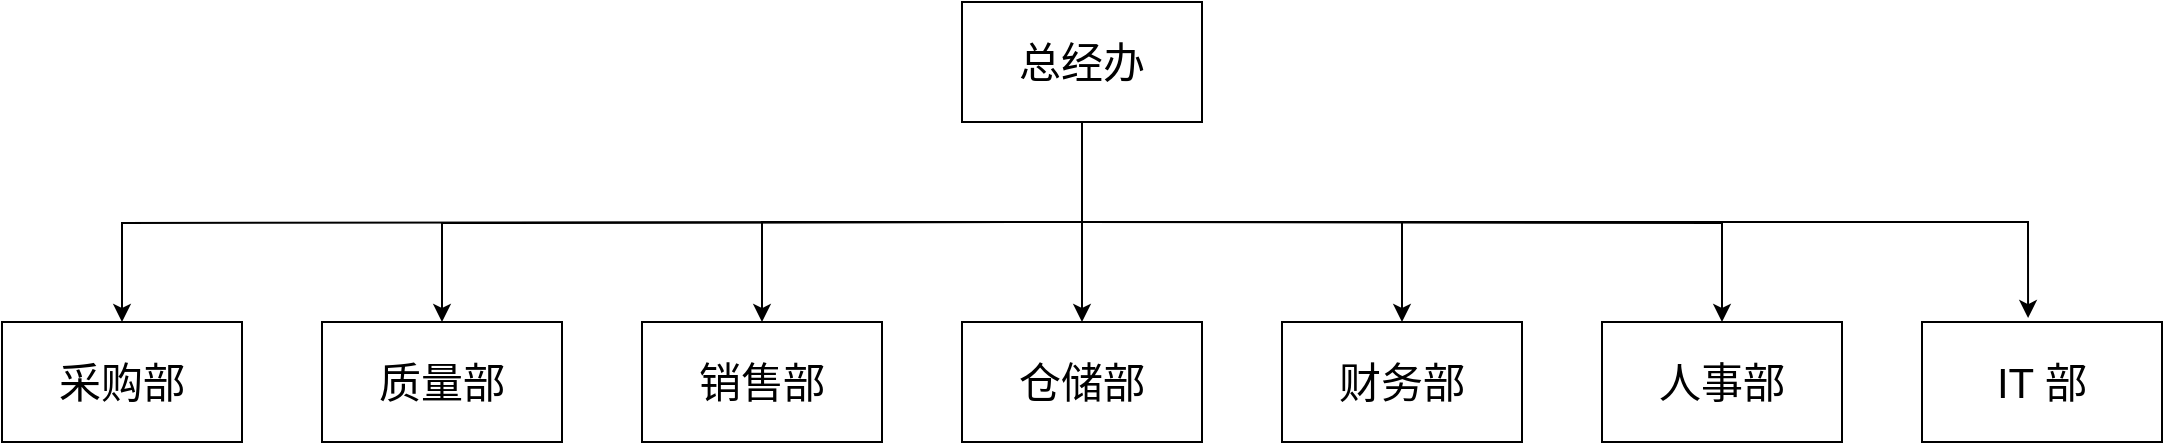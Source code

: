 <mxfile version="13.7.5" type="github">
  <diagram id="qWyD6G92Efdeu59iEIwp" name="Page-1">
    <mxGraphModel dx="1186" dy="741" grid="1" gridSize="10" guides="1" tooltips="1" connect="1" arrows="1" fold="1" page="1" pageScale="1" pageWidth="1600" pageHeight="900" math="0" shadow="0">
      <root>
        <mxCell id="0" />
        <mxCell id="1" parent="0" />
        <mxCell id="YOS8QZTMdaJIHrAnO1hu-13" style="edgeStyle=orthogonalEdgeStyle;rounded=0;orthogonalLoop=1;jettySize=auto;html=1;entryX=0.5;entryY=0;entryDx=0;entryDy=0;fontSize=21;" edge="1" parent="1" source="YOS8QZTMdaJIHrAnO1hu-1" target="YOS8QZTMdaJIHrAnO1hu-7">
          <mxGeometry relative="1" as="geometry">
            <Array as="points">
              <mxPoint x="620" y="270" />
              <mxPoint x="620" y="270" />
            </Array>
          </mxGeometry>
        </mxCell>
        <mxCell id="YOS8QZTMdaJIHrAnO1hu-14" style="edgeStyle=orthogonalEdgeStyle;rounded=0;orthogonalLoop=1;jettySize=auto;html=1;entryX=0.5;entryY=0;entryDx=0;entryDy=0;fontSize=21;" edge="1" parent="1" target="YOS8QZTMdaJIHrAnO1hu-3">
          <mxGeometry relative="1" as="geometry">
            <mxPoint x="620" y="270" as="sourcePoint" />
          </mxGeometry>
        </mxCell>
        <mxCell id="YOS8QZTMdaJIHrAnO1hu-16" style="edgeStyle=orthogonalEdgeStyle;rounded=0;orthogonalLoop=1;jettySize=auto;html=1;exitX=0.5;exitY=1;exitDx=0;exitDy=0;entryX=0.5;entryY=0;entryDx=0;entryDy=0;fontSize=21;" edge="1" parent="1" source="YOS8QZTMdaJIHrAnO1hu-1" target="YOS8QZTMdaJIHrAnO1hu-6">
          <mxGeometry relative="1" as="geometry" />
        </mxCell>
        <mxCell id="YOS8QZTMdaJIHrAnO1hu-17" style="edgeStyle=orthogonalEdgeStyle;rounded=0;orthogonalLoop=1;jettySize=auto;html=1;exitX=0.5;exitY=1;exitDx=0;exitDy=0;entryX=0.5;entryY=0;entryDx=0;entryDy=0;fontSize=21;" edge="1" parent="1" source="YOS8QZTMdaJIHrAnO1hu-1" target="YOS8QZTMdaJIHrAnO1hu-5">
          <mxGeometry relative="1" as="geometry" />
        </mxCell>
        <mxCell id="YOS8QZTMdaJIHrAnO1hu-18" style="edgeStyle=orthogonalEdgeStyle;rounded=0;orthogonalLoop=1;jettySize=auto;html=1;fontSize=21;" edge="1" parent="1" target="YOS8QZTMdaJIHrAnO1hu-4">
          <mxGeometry relative="1" as="geometry">
            <mxPoint x="620" y="270" as="sourcePoint" />
          </mxGeometry>
        </mxCell>
        <mxCell id="YOS8QZTMdaJIHrAnO1hu-19" style="edgeStyle=orthogonalEdgeStyle;rounded=0;orthogonalLoop=1;jettySize=auto;html=1;fontSize=21;" edge="1" parent="1" target="YOS8QZTMdaJIHrAnO1hu-8">
          <mxGeometry relative="1" as="geometry">
            <mxPoint x="620" y="270" as="sourcePoint" />
          </mxGeometry>
        </mxCell>
        <mxCell id="YOS8QZTMdaJIHrAnO1hu-20" style="edgeStyle=orthogonalEdgeStyle;rounded=0;orthogonalLoop=1;jettySize=auto;html=1;entryX=0.442;entryY=-0.033;entryDx=0;entryDy=0;entryPerimeter=0;fontSize=21;exitX=0.5;exitY=1;exitDx=0;exitDy=0;" edge="1" parent="1" source="YOS8QZTMdaJIHrAnO1hu-1" target="YOS8QZTMdaJIHrAnO1hu-9">
          <mxGeometry relative="1" as="geometry" />
        </mxCell>
        <mxCell id="YOS8QZTMdaJIHrAnO1hu-1" value="总经办" style="rounded=0;whiteSpace=wrap;html=1;fontSize=21;" vertex="1" parent="1">
          <mxGeometry x="560" y="160" width="120" height="60" as="geometry" />
        </mxCell>
        <mxCell id="YOS8QZTMdaJIHrAnO1hu-3" value="采购部" style="rounded=0;whiteSpace=wrap;html=1;fontSize=21;shadow=0;" vertex="1" parent="1">
          <mxGeometry x="80" y="320" width="120" height="60" as="geometry" />
        </mxCell>
        <mxCell id="YOS8QZTMdaJIHrAnO1hu-4" value="质量部" style="rounded=0;whiteSpace=wrap;html=1;fontSize=21;shadow=0;" vertex="1" parent="1">
          <mxGeometry x="240" y="320" width="120" height="60" as="geometry" />
        </mxCell>
        <mxCell id="YOS8QZTMdaJIHrAnO1hu-5" value="财务部" style="rounded=0;whiteSpace=wrap;html=1;fontSize=21;shadow=0;" vertex="1" parent="1">
          <mxGeometry x="720" y="320" width="120" height="60" as="geometry" />
        </mxCell>
        <mxCell id="YOS8QZTMdaJIHrAnO1hu-6" value="销售部" style="rounded=0;whiteSpace=wrap;html=1;fontSize=21;shadow=0;" vertex="1" parent="1">
          <mxGeometry x="400" y="320" width="120" height="60" as="geometry" />
        </mxCell>
        <mxCell id="YOS8QZTMdaJIHrAnO1hu-7" value="仓储部" style="rounded=0;whiteSpace=wrap;html=1;fontSize=21;shadow=0;" vertex="1" parent="1">
          <mxGeometry x="560" y="320" width="120" height="60" as="geometry" />
        </mxCell>
        <mxCell id="YOS8QZTMdaJIHrAnO1hu-8" value="人事部" style="rounded=0;whiteSpace=wrap;html=1;fontSize=21;shadow=0;" vertex="1" parent="1">
          <mxGeometry x="880" y="320" width="120" height="60" as="geometry" />
        </mxCell>
        <mxCell id="YOS8QZTMdaJIHrAnO1hu-9" value="IT 部" style="rounded=0;whiteSpace=wrap;html=1;fontSize=21;shadow=0;" vertex="1" parent="1">
          <mxGeometry x="1040" y="320" width="120" height="60" as="geometry" />
        </mxCell>
      </root>
    </mxGraphModel>
  </diagram>
</mxfile>
